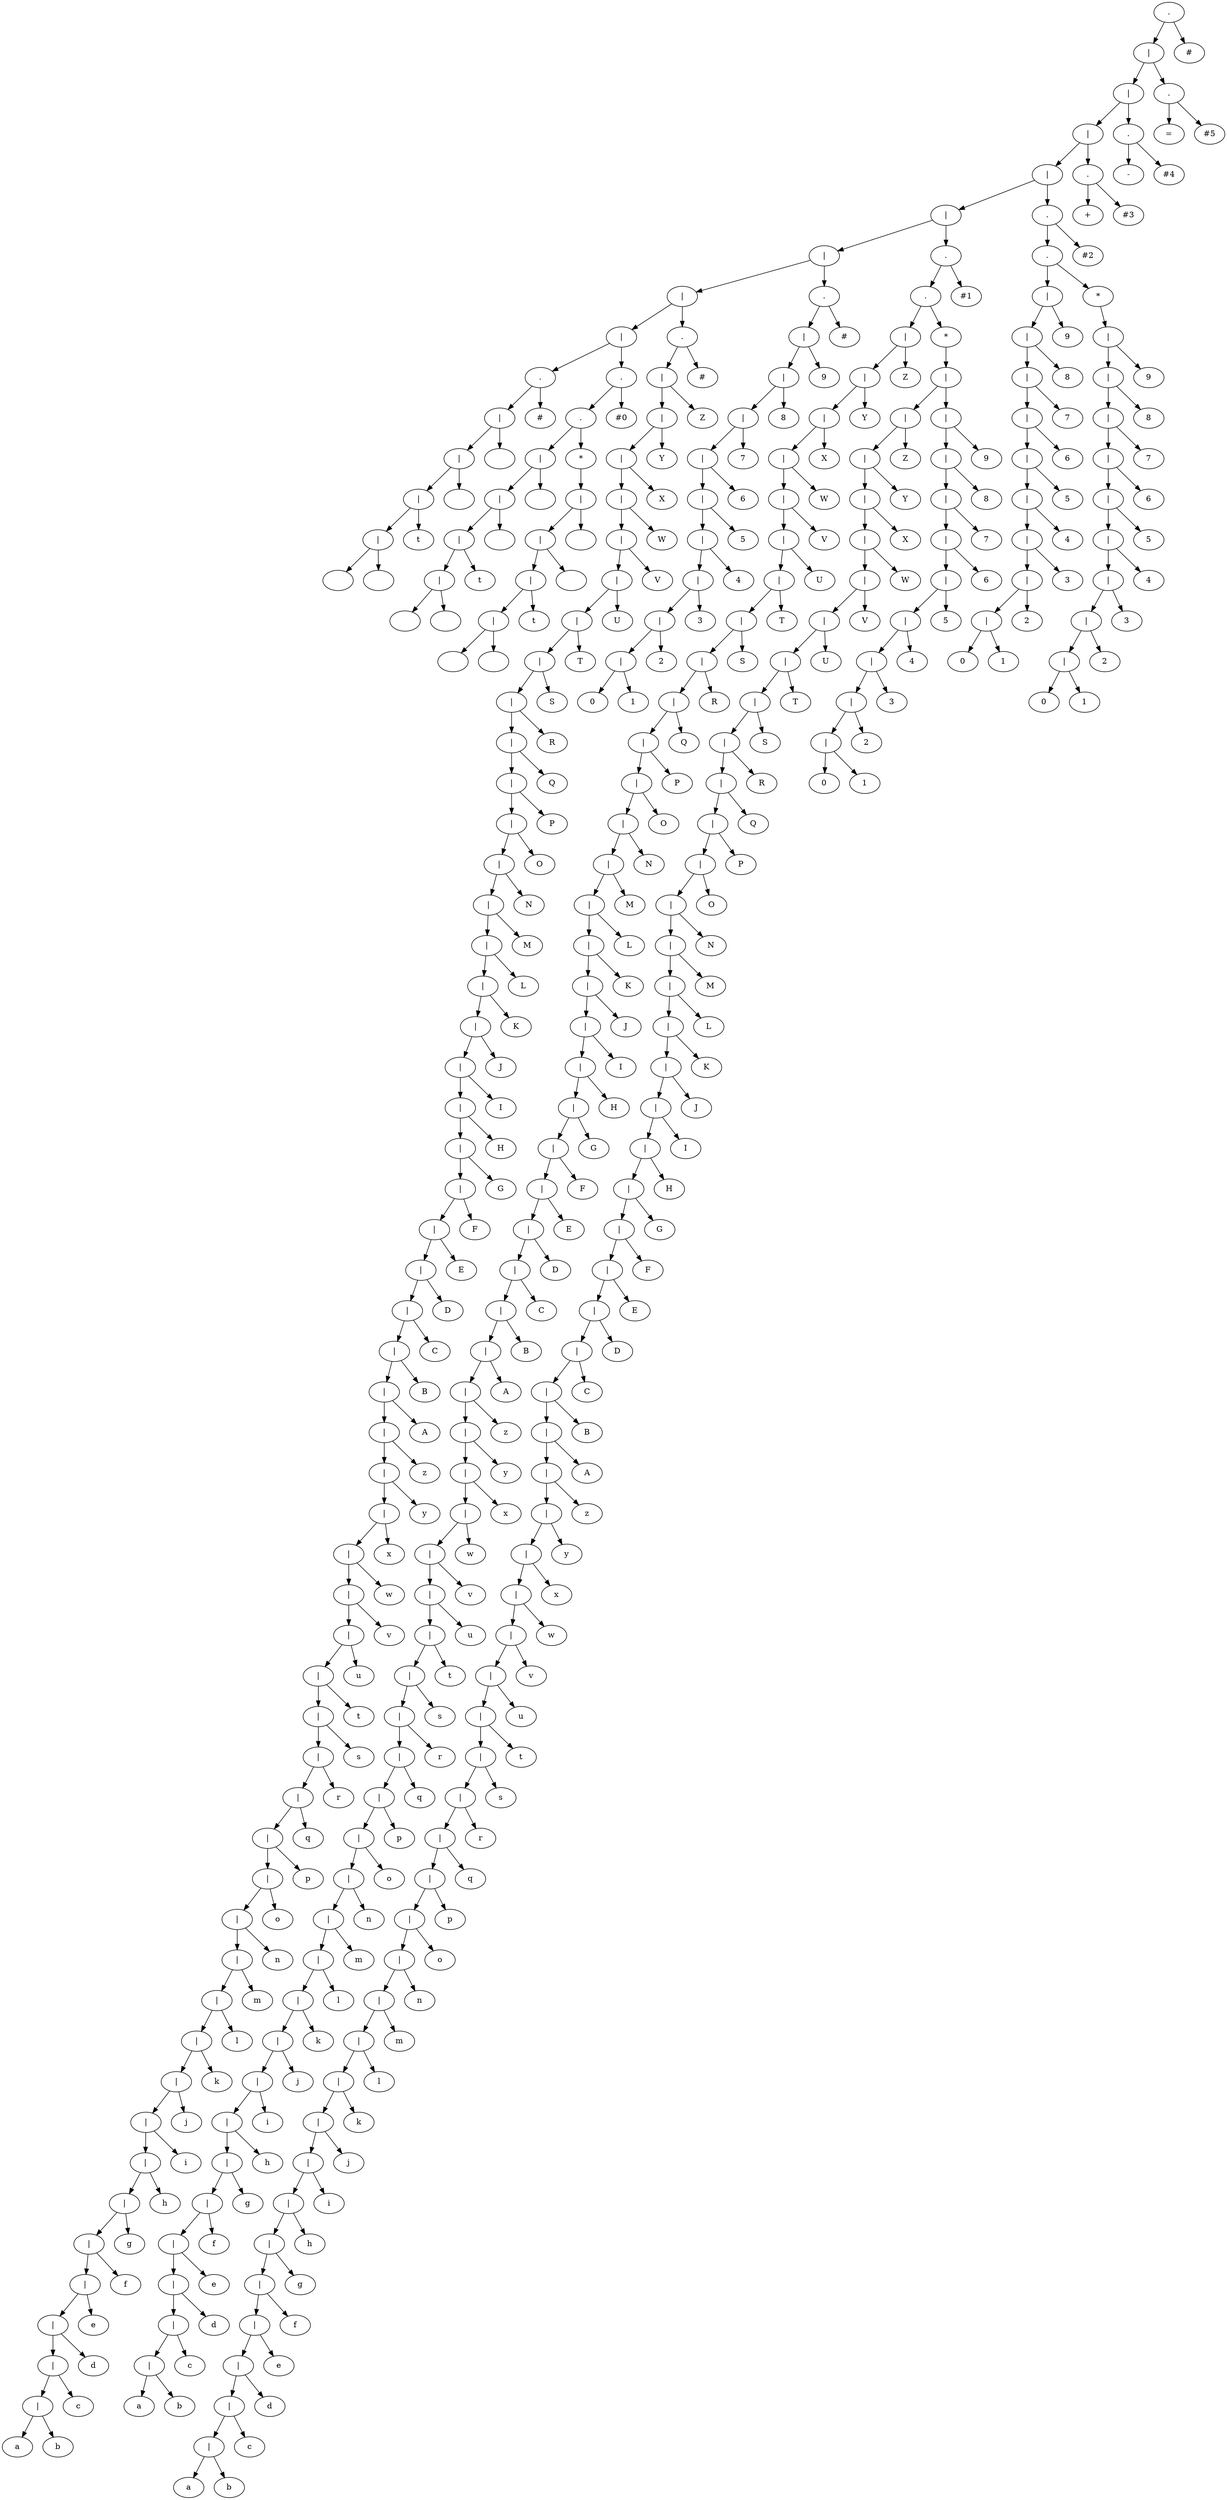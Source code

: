 digraph "AASintacticTree/SintacticTree" {
	A0 [label="."]
	A1 [label="|"]
	A2 [label="|"]
	A3 [label="|"]
	A4 [label="|"]
	A5 [label="|"]
	A6 [label="|"]
	A7 [label="|"]
	A8 [label="|"]
	A9 [label="."]
	A10 [label="|"]
	A11 [label="|"]
	A12 [label="|"]
	A13 [label="|"]
	A14 [label=" "]
	A15 [label=" "]
	A16 [label="\t"]
	A17 [label=" "]
	A18 [label="\n"]
	A19 [label="#"]
	A20 [label="."]
	A21 [label="."]
	A22 [label="|"]
	A23 [label="|"]
	A24 [label="|"]
	A25 [label="|"]
	A26 [label=" "]
	A27 [label=" "]
	A28 [label="\t"]
	A29 [label=" "]
	A30 [label="\n"]
	A31 [label="*"]
	A32 [label="|"]
	A33 [label="|"]
	A34 [label="|"]
	A35 [label="|"]
	A36 [label=" "]
	A37 [label=" "]
	A38 [label="\t"]
	A39 [label=" "]
	A40 [label="\n"]
	A41 [label="#0"]
	A42 [label="."]
	A43 [label="|"]
	A44 [label="|"]
	A45 [label="|"]
	A46 [label="|"]
	A47 [label="|"]
	A48 [label="|"]
	A49 [label="|"]
	A50 [label="|"]
	A51 [label="|"]
	A52 [label="|"]
	A53 [label="|"]
	A54 [label="|"]
	A55 [label="|"]
	A56 [label="|"]
	A57 [label="|"]
	A58 [label="|"]
	A59 [label="|"]
	A60 [label="|"]
	A61 [label="|"]
	A62 [label="|"]
	A63 [label="|"]
	A64 [label="|"]
	A65 [label="|"]
	A66 [label="|"]
	A67 [label="|"]
	A68 [label="|"]
	A69 [label="|"]
	A70 [label="|"]
	A71 [label="|"]
	A72 [label="|"]
	A73 [label="|"]
	A74 [label="|"]
	A75 [label="|"]
	A76 [label="|"]
	A77 [label="|"]
	A78 [label="|"]
	A79 [label="|"]
	A80 [label="|"]
	A81 [label="|"]
	A82 [label="|"]
	A83 [label="|"]
	A84 [label="|"]
	A85 [label="|"]
	A86 [label="|"]
	A87 [label="|"]
	A88 [label="|"]
	A89 [label="|"]
	A90 [label="|"]
	A91 [label="|"]
	A92 [label="|"]
	A93 [label="|"]
	A94 [label=a]
	A95 [label=b]
	A96 [label=c]
	A97 [label=d]
	A98 [label=e]
	A99 [label=f]
	A100 [label=g]
	A101 [label=h]
	A102 [label=i]
	A103 [label=j]
	A104 [label=k]
	A105 [label=l]
	A106 [label=m]
	A107 [label=n]
	A108 [label=o]
	A109 [label=p]
	A110 [label=q]
	A111 [label=r]
	A112 [label=s]
	A113 [label=t]
	A114 [label=u]
	A115 [label=v]
	A116 [label=w]
	A117 [label=x]
	A118 [label=y]
	A119 [label=z]
	A120 [label=A]
	A121 [label=B]
	A122 [label=C]
	A123 [label=D]
	A124 [label=E]
	A125 [label=F]
	A126 [label=G]
	A127 [label=H]
	A128 [label=I]
	A129 [label=J]
	A130 [label=K]
	A131 [label=L]
	A132 [label=M]
	A133 [label=N]
	A134 [label=O]
	A135 [label=P]
	A136 [label=Q]
	A137 [label=R]
	A138 [label=S]
	A139 [label=T]
	A140 [label=U]
	A141 [label=V]
	A142 [label=W]
	A143 [label=X]
	A144 [label=Y]
	A145 [label=Z]
	A146 [label="#"]
	A147 [label="."]
	A148 [label="|"]
	A149 [label="|"]
	A150 [label="|"]
	A151 [label="|"]
	A152 [label="|"]
	A153 [label="|"]
	A154 [label="|"]
	A155 [label="|"]
	A156 [label="|"]
	A157 [label=0]
	A158 [label=1]
	A159 [label=2]
	A160 [label=3]
	A161 [label=4]
	A162 [label=5]
	A163 [label=6]
	A164 [label=7]
	A165 [label=8]
	A166 [label=9]
	A167 [label="#"]
	A168 [label="."]
	A169 [label="."]
	A170 [label="|"]
	A171 [label="|"]
	A172 [label="|"]
	A173 [label="|"]
	A174 [label="|"]
	A175 [label="|"]
	A176 [label="|"]
	A177 [label="|"]
	A178 [label="|"]
	A179 [label="|"]
	A180 [label="|"]
	A181 [label="|"]
	A182 [label="|"]
	A183 [label="|"]
	A184 [label="|"]
	A185 [label="|"]
	A186 [label="|"]
	A187 [label="|"]
	A188 [label="|"]
	A189 [label="|"]
	A190 [label="|"]
	A191 [label="|"]
	A192 [label="|"]
	A193 [label="|"]
	A194 [label="|"]
	A195 [label="|"]
	A196 [label="|"]
	A197 [label="|"]
	A198 [label="|"]
	A199 [label="|"]
	A200 [label="|"]
	A201 [label="|"]
	A202 [label="|"]
	A203 [label="|"]
	A204 [label="|"]
	A205 [label="|"]
	A206 [label="|"]
	A207 [label="|"]
	A208 [label="|"]
	A209 [label="|"]
	A210 [label="|"]
	A211 [label="|"]
	A212 [label="|"]
	A213 [label="|"]
	A214 [label="|"]
	A215 [label="|"]
	A216 [label="|"]
	A217 [label="|"]
	A218 [label="|"]
	A219 [label="|"]
	A220 [label="|"]
	A221 [label=a]
	A222 [label=b]
	A223 [label=c]
	A224 [label=d]
	A225 [label=e]
	A226 [label=f]
	A227 [label=g]
	A228 [label=h]
	A229 [label=i]
	A230 [label=j]
	A231 [label=k]
	A232 [label=l]
	A233 [label=m]
	A234 [label=n]
	A235 [label=o]
	A236 [label=p]
	A237 [label=q]
	A238 [label=r]
	A239 [label=s]
	A240 [label=t]
	A241 [label=u]
	A242 [label=v]
	A243 [label=w]
	A244 [label=x]
	A245 [label=y]
	A246 [label=z]
	A247 [label=A]
	A248 [label=B]
	A249 [label=C]
	A250 [label=D]
	A251 [label=E]
	A252 [label=F]
	A253 [label=G]
	A254 [label=H]
	A255 [label=I]
	A256 [label=J]
	A257 [label=K]
	A258 [label=L]
	A259 [label=M]
	A260 [label=N]
	A261 [label=O]
	A262 [label=P]
	A263 [label=Q]
	A264 [label=R]
	A265 [label=S]
	A266 [label=T]
	A267 [label=U]
	A268 [label=V]
	A269 [label=W]
	A270 [label=X]
	A271 [label=Y]
	A272 [label=Z]
	A273 [label="*"]
	A274 [label="|"]
	A275 [label="|"]
	A276 [label="|"]
	A277 [label="|"]
	A278 [label="|"]
	A279 [label="|"]
	A280 [label="|"]
	A281 [label="|"]
	A282 [label="|"]
	A283 [label="|"]
	A284 [label="|"]
	A285 [label="|"]
	A286 [label="|"]
	A287 [label="|"]
	A288 [label="|"]
	A289 [label="|"]
	A290 [label="|"]
	A291 [label="|"]
	A292 [label="|"]
	A293 [label="|"]
	A294 [label="|"]
	A295 [label="|"]
	A296 [label="|"]
	A297 [label="|"]
	A298 [label="|"]
	A299 [label="|"]
	A300 [label="|"]
	A301 [label="|"]
	A302 [label="|"]
	A303 [label="|"]
	A304 [label="|"]
	A305 [label="|"]
	A306 [label="|"]
	A307 [label="|"]
	A308 [label="|"]
	A309 [label="|"]
	A310 [label="|"]
	A311 [label="|"]
	A312 [label="|"]
	A313 [label="|"]
	A314 [label="|"]
	A315 [label="|"]
	A316 [label="|"]
	A317 [label="|"]
	A318 [label="|"]
	A319 [label="|"]
	A320 [label="|"]
	A321 [label="|"]
	A322 [label="|"]
	A323 [label="|"]
	A324 [label="|"]
	A325 [label="|"]
	A326 [label=a]
	A327 [label=b]
	A328 [label=c]
	A329 [label=d]
	A330 [label=e]
	A331 [label=f]
	A332 [label=g]
	A333 [label=h]
	A334 [label=i]
	A335 [label=j]
	A336 [label=k]
	A337 [label=l]
	A338 [label=m]
	A339 [label=n]
	A340 [label=o]
	A341 [label=p]
	A342 [label=q]
	A343 [label=r]
	A344 [label=s]
	A345 [label=t]
	A346 [label=u]
	A347 [label=v]
	A348 [label=w]
	A349 [label=x]
	A350 [label=y]
	A351 [label=z]
	A352 [label=A]
	A353 [label=B]
	A354 [label=C]
	A355 [label=D]
	A356 [label=E]
	A357 [label=F]
	A358 [label=G]
	A359 [label=H]
	A360 [label=I]
	A361 [label=J]
	A362 [label=K]
	A363 [label=L]
	A364 [label=M]
	A365 [label=N]
	A366 [label=O]
	A367 [label=P]
	A368 [label=Q]
	A369 [label=R]
	A370 [label=S]
	A371 [label=T]
	A372 [label=U]
	A373 [label=V]
	A374 [label=W]
	A375 [label=X]
	A376 [label=Y]
	A377 [label=Z]
	A378 [label="|"]
	A379 [label="|"]
	A380 [label="|"]
	A381 [label="|"]
	A382 [label="|"]
	A383 [label="|"]
	A384 [label="|"]
	A385 [label="|"]
	A386 [label="|"]
	A387 [label=0]
	A388 [label=1]
	A389 [label=2]
	A390 [label=3]
	A391 [label=4]
	A392 [label=5]
	A393 [label=6]
	A394 [label=7]
	A395 [label=8]
	A396 [label=9]
	A397 [label="#1"]
	A398 [label="."]
	A399 [label="."]
	A400 [label="|"]
	A401 [label="|"]
	A402 [label="|"]
	A403 [label="|"]
	A404 [label="|"]
	A405 [label="|"]
	A406 [label="|"]
	A407 [label="|"]
	A408 [label="|"]
	A409 [label=0]
	A410 [label=1]
	A411 [label=2]
	A412 [label=3]
	A413 [label=4]
	A414 [label=5]
	A415 [label=6]
	A416 [label=7]
	A417 [label=8]
	A418 [label=9]
	A419 [label="*"]
	A420 [label="|"]
	A421 [label="|"]
	A422 [label="|"]
	A423 [label="|"]
	A424 [label="|"]
	A425 [label="|"]
	A426 [label="|"]
	A427 [label="|"]
	A428 [label="|"]
	A429 [label=0]
	A430 [label=1]
	A431 [label=2]
	A432 [label=3]
	A433 [label=4]
	A434 [label=5]
	A435 [label=6]
	A436 [label=7]
	A437 [label=8]
	A438 [label=9]
	A439 [label="#2"]
	A440 [label="."]
	A441 [label="\+"]
	A442 [label="#3"]
	A443 [label="."]
	A444 [label="-"]
	A445 [label="#4"]
	A446 [label="."]
	A447 [label="="]
	A448 [label="#5"]
	A449 [label="#"]
	A13 -> A14
	A13 -> A15
	A12 -> A13
	A12 -> A16
	A11 -> A12
	A11 -> A17
	A10 -> A11
	A10 -> A18
	A9 -> A10
	A9 -> A19
	A8 -> A9
	A25 -> A26
	A25 -> A27
	A24 -> A25
	A24 -> A28
	A23 -> A24
	A23 -> A29
	A22 -> A23
	A22 -> A30
	A21 -> A22
	A35 -> A36
	A35 -> A37
	A34 -> A35
	A34 -> A38
	A33 -> A34
	A33 -> A39
	A32 -> A33
	A32 -> A40
	A31 -> A32
	A21 -> A31
	A20 -> A21
	A20 -> A41
	A8 -> A20
	A7 -> A8
	A93 -> A94
	A93 -> A95
	A92 -> A93
	A92 -> A96
	A91 -> A92
	A91 -> A97
	A90 -> A91
	A90 -> A98
	A89 -> A90
	A89 -> A99
	A88 -> A89
	A88 -> A100
	A87 -> A88
	A87 -> A101
	A86 -> A87
	A86 -> A102
	A85 -> A86
	A85 -> A103
	A84 -> A85
	A84 -> A104
	A83 -> A84
	A83 -> A105
	A82 -> A83
	A82 -> A106
	A81 -> A82
	A81 -> A107
	A80 -> A81
	A80 -> A108
	A79 -> A80
	A79 -> A109
	A78 -> A79
	A78 -> A110
	A77 -> A78
	A77 -> A111
	A76 -> A77
	A76 -> A112
	A75 -> A76
	A75 -> A113
	A74 -> A75
	A74 -> A114
	A73 -> A74
	A73 -> A115
	A72 -> A73
	A72 -> A116
	A71 -> A72
	A71 -> A117
	A70 -> A71
	A70 -> A118
	A69 -> A70
	A69 -> A119
	A68 -> A69
	A68 -> A120
	A67 -> A68
	A67 -> A121
	A66 -> A67
	A66 -> A122
	A65 -> A66
	A65 -> A123
	A64 -> A65
	A64 -> A124
	A63 -> A64
	A63 -> A125
	A62 -> A63
	A62 -> A126
	A61 -> A62
	A61 -> A127
	A60 -> A61
	A60 -> A128
	A59 -> A60
	A59 -> A129
	A58 -> A59
	A58 -> A130
	A57 -> A58
	A57 -> A131
	A56 -> A57
	A56 -> A132
	A55 -> A56
	A55 -> A133
	A54 -> A55
	A54 -> A134
	A53 -> A54
	A53 -> A135
	A52 -> A53
	A52 -> A136
	A51 -> A52
	A51 -> A137
	A50 -> A51
	A50 -> A138
	A49 -> A50
	A49 -> A139
	A48 -> A49
	A48 -> A140
	A47 -> A48
	A47 -> A141
	A46 -> A47
	A46 -> A142
	A45 -> A46
	A45 -> A143
	A44 -> A45
	A44 -> A144
	A43 -> A44
	A43 -> A145
	A42 -> A43
	A42 -> A146
	A7 -> A42
	A6 -> A7
	A156 -> A157
	A156 -> A158
	A155 -> A156
	A155 -> A159
	A154 -> A155
	A154 -> A160
	A153 -> A154
	A153 -> A161
	A152 -> A153
	A152 -> A162
	A151 -> A152
	A151 -> A163
	A150 -> A151
	A150 -> A164
	A149 -> A150
	A149 -> A165
	A148 -> A149
	A148 -> A166
	A147 -> A148
	A147 -> A167
	A6 -> A147
	A5 -> A6
	A220 -> A221
	A220 -> A222
	A219 -> A220
	A219 -> A223
	A218 -> A219
	A218 -> A224
	A217 -> A218
	A217 -> A225
	A216 -> A217
	A216 -> A226
	A215 -> A216
	A215 -> A227
	A214 -> A215
	A214 -> A228
	A213 -> A214
	A213 -> A229
	A212 -> A213
	A212 -> A230
	A211 -> A212
	A211 -> A231
	A210 -> A211
	A210 -> A232
	A209 -> A210
	A209 -> A233
	A208 -> A209
	A208 -> A234
	A207 -> A208
	A207 -> A235
	A206 -> A207
	A206 -> A236
	A205 -> A206
	A205 -> A237
	A204 -> A205
	A204 -> A238
	A203 -> A204
	A203 -> A239
	A202 -> A203
	A202 -> A240
	A201 -> A202
	A201 -> A241
	A200 -> A201
	A200 -> A242
	A199 -> A200
	A199 -> A243
	A198 -> A199
	A198 -> A244
	A197 -> A198
	A197 -> A245
	A196 -> A197
	A196 -> A246
	A195 -> A196
	A195 -> A247
	A194 -> A195
	A194 -> A248
	A193 -> A194
	A193 -> A249
	A192 -> A193
	A192 -> A250
	A191 -> A192
	A191 -> A251
	A190 -> A191
	A190 -> A252
	A189 -> A190
	A189 -> A253
	A188 -> A189
	A188 -> A254
	A187 -> A188
	A187 -> A255
	A186 -> A187
	A186 -> A256
	A185 -> A186
	A185 -> A257
	A184 -> A185
	A184 -> A258
	A183 -> A184
	A183 -> A259
	A182 -> A183
	A182 -> A260
	A181 -> A182
	A181 -> A261
	A180 -> A181
	A180 -> A262
	A179 -> A180
	A179 -> A263
	A178 -> A179
	A178 -> A264
	A177 -> A178
	A177 -> A265
	A176 -> A177
	A176 -> A266
	A175 -> A176
	A175 -> A267
	A174 -> A175
	A174 -> A268
	A173 -> A174
	A173 -> A269
	A172 -> A173
	A172 -> A270
	A171 -> A172
	A171 -> A271
	A170 -> A171
	A170 -> A272
	A169 -> A170
	A325 -> A326
	A325 -> A327
	A324 -> A325
	A324 -> A328
	A323 -> A324
	A323 -> A329
	A322 -> A323
	A322 -> A330
	A321 -> A322
	A321 -> A331
	A320 -> A321
	A320 -> A332
	A319 -> A320
	A319 -> A333
	A318 -> A319
	A318 -> A334
	A317 -> A318
	A317 -> A335
	A316 -> A317
	A316 -> A336
	A315 -> A316
	A315 -> A337
	A314 -> A315
	A314 -> A338
	A313 -> A314
	A313 -> A339
	A312 -> A313
	A312 -> A340
	A311 -> A312
	A311 -> A341
	A310 -> A311
	A310 -> A342
	A309 -> A310
	A309 -> A343
	A308 -> A309
	A308 -> A344
	A307 -> A308
	A307 -> A345
	A306 -> A307
	A306 -> A346
	A305 -> A306
	A305 -> A347
	A304 -> A305
	A304 -> A348
	A303 -> A304
	A303 -> A349
	A302 -> A303
	A302 -> A350
	A301 -> A302
	A301 -> A351
	A300 -> A301
	A300 -> A352
	A299 -> A300
	A299 -> A353
	A298 -> A299
	A298 -> A354
	A297 -> A298
	A297 -> A355
	A296 -> A297
	A296 -> A356
	A295 -> A296
	A295 -> A357
	A294 -> A295
	A294 -> A358
	A293 -> A294
	A293 -> A359
	A292 -> A293
	A292 -> A360
	A291 -> A292
	A291 -> A361
	A290 -> A291
	A290 -> A362
	A289 -> A290
	A289 -> A363
	A288 -> A289
	A288 -> A364
	A287 -> A288
	A287 -> A365
	A286 -> A287
	A286 -> A366
	A285 -> A286
	A285 -> A367
	A284 -> A285
	A284 -> A368
	A283 -> A284
	A283 -> A369
	A282 -> A283
	A282 -> A370
	A281 -> A282
	A281 -> A371
	A280 -> A281
	A280 -> A372
	A279 -> A280
	A279 -> A373
	A278 -> A279
	A278 -> A374
	A277 -> A278
	A277 -> A375
	A276 -> A277
	A276 -> A376
	A275 -> A276
	A275 -> A377
	A274 -> A275
	A386 -> A387
	A386 -> A388
	A385 -> A386
	A385 -> A389
	A384 -> A385
	A384 -> A390
	A383 -> A384
	A383 -> A391
	A382 -> A383
	A382 -> A392
	A381 -> A382
	A381 -> A393
	A380 -> A381
	A380 -> A394
	A379 -> A380
	A379 -> A395
	A378 -> A379
	A378 -> A396
	A274 -> A378
	A273 -> A274
	A169 -> A273
	A168 -> A169
	A168 -> A397
	A5 -> A168
	A4 -> A5
	A408 -> A409
	A408 -> A410
	A407 -> A408
	A407 -> A411
	A406 -> A407
	A406 -> A412
	A405 -> A406
	A405 -> A413
	A404 -> A405
	A404 -> A414
	A403 -> A404
	A403 -> A415
	A402 -> A403
	A402 -> A416
	A401 -> A402
	A401 -> A417
	A400 -> A401
	A400 -> A418
	A399 -> A400
	A428 -> A429
	A428 -> A430
	A427 -> A428
	A427 -> A431
	A426 -> A427
	A426 -> A432
	A425 -> A426
	A425 -> A433
	A424 -> A425
	A424 -> A434
	A423 -> A424
	A423 -> A435
	A422 -> A423
	A422 -> A436
	A421 -> A422
	A421 -> A437
	A420 -> A421
	A420 -> A438
	A419 -> A420
	A399 -> A419
	A398 -> A399
	A398 -> A439
	A4 -> A398
	A3 -> A4
	A440 -> A441
	A440 -> A442
	A3 -> A440
	A2 -> A3
	A443 -> A444
	A443 -> A445
	A2 -> A443
	A1 -> A2
	A446 -> A447
	A446 -> A448
	A1 -> A446
	A0 -> A1
	A0 -> A449
}
